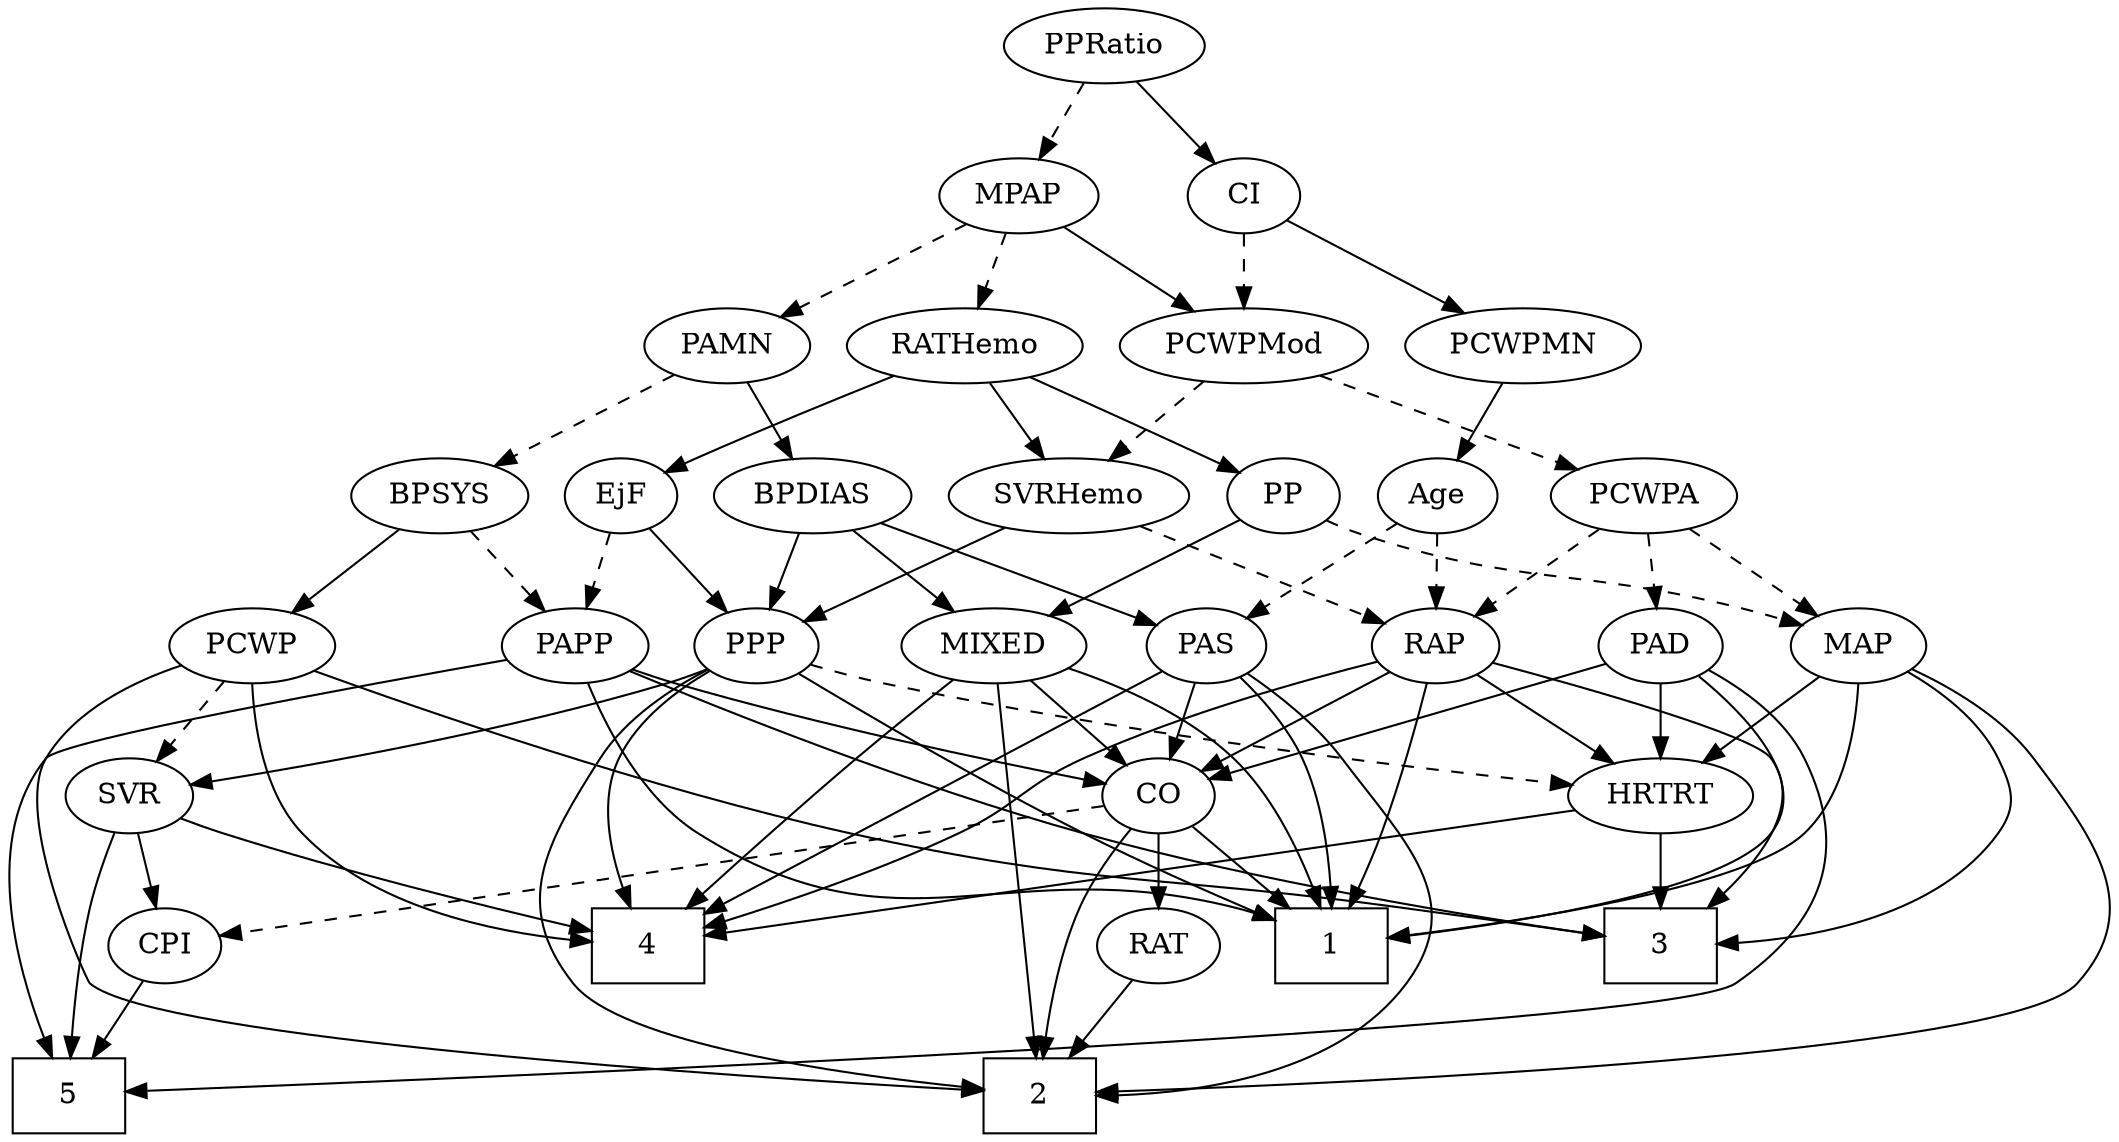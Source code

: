 strict digraph {
	graph [bb="0,0,1000,540"];
	node [label="\N"];
	1	[height=0.5,
		pos="542,90",
		shape=box,
		width=0.75];
	2	[height=0.5,
		pos="375,18",
		shape=box,
		width=0.75];
	3	[height=0.5,
		pos="781,90",
		shape=box,
		width=0.75];
	4	[height=0.5,
		pos="261,90",
		shape=box,
		width=0.75];
	5	[height=0.5,
		pos="27,18",
		shape=box,
		width=0.75];
	Age	[height=0.5,
		pos="722,306",
		width=0.75];
	RAP	[height=0.5,
		pos="781,234",
		width=0.77632];
	Age -> RAP	[pos="e,768.22,250.16 734.8,289.81 742.61,280.55 752.75,268.52 761.53,258.09",
		style=dashed];
	PAS	[height=0.5,
		pos="418,234",
		width=0.75];
	Age -> PAS	[pos="e,438.53,245.93 701.47,294.07 696.51,291.78 691.15,289.58 686,288 586.24,257.41 553.76,282.59 454,252 452.07,251.41 450.11,250.73 \
448.15,249.99",
		style=dashed];
	EjF	[height=0.5,
		pos="532,306",
		width=0.75];
	PPP	[height=0.5,
		pos="572,234",
		width=0.75];
	EjF -> PPP	[pos="e,562.77,251.15 541.28,288.76 546.17,280.19 552.29,269.49 557.77,259.9",
		style=solid];
	PAPP	[height=0.5,
		pos="495,234",
		width=0.88464];
	EjF -> PAPP	[pos="e,503.79,251.63 523.42,288.76 519,280.4 513.51,270.02 508.53,260.61",
		style=dashed];
	RAP -> 1	[pos="e,569.19,91.757 798.18,219.35 819.26,200.98 849.87,167.86 830,144 798.51,106.19 649.99,95.257 579.42,92.173",
		style=solid];
	RAP -> 3	[pos="e,808.19,94.442 808.19,229.56 836.83,224.32 880.55,211.39 901,180 909.73,166.59 909.73,157.41 901,144 882.79,116.04 846.12,102.73 \
818.08,96.45",
		style=solid];
	RAP -> 4	[pos="e,288.21,96.268 759.35,222.28 754.38,220.03 749.06,217.8 744,216 581.63,158.19 379.85,114.73 298.03,98.235",
		style=solid];
	CO	[height=0.5,
		pos="430,162",
		width=0.75];
	RAP -> CO	[pos="e,456.6,165.11 759.85,222.13 754.76,219.84 749.27,217.62 744,216 646.31,185.89 525.94,171.63 466.6,166.03",
		style=solid];
	HRTRT	[height=0.5,
		pos="781,162",
		width=1.1013];
	RAP -> HRTRT	[pos="e,781,180.1 781,215.7 781,207.98 781,198.71 781,190.11",
		style=solid];
	MIXED	[height=0.5,
		pos="333,234",
		width=1.1193];
	MIXED -> 1	[pos="e,514.99,95.444 340.49,216.2 350.16,196.31 368.78,163.45 394,144 426.96,118.58 473.17,104.64 505.15,97.522",
		style=solid];
	MIXED -> 2	[pos="e,347.85,19.282 295.99,226.6 221,213.54 57.871,184.68 54,180 43.036,166.76 37.174,93.596 56,72 92.334,30.319 261.63,21.402 337.75,\
19.506",
		style=solid];
	MIXED -> 4	[pos="e,252.18,108.2 301.26,222.53 281.83,214.28 258.54,200.67 247,180 236.33,160.9 241.5,136.1 248.39,117.54",
		style=solid];
	MIXED -> CO	[pos="e,412.38,175.71 353.57,218.15 368.3,207.52 388.26,193.13 404.08,181.71",
		style=solid];
	MPAP	[height=0.5,
		pos="528,450",
		width=0.97491];
	PAMN	[height=0.5,
		pos="373,378",
		width=1.011];
	MPAP -> PAMN	[pos="e,398.89,390.69 502.4,437.44 476.68,425.82 436.83,407.83 408.15,394.88",
		style=dashed];
	RATHemo	[height=0.5,
		pos="508,378",
		width=1.3721];
	MPAP -> RATHemo	[pos="e,512.94,396.28 523.16,432.05 520.93,424.26 518.23,414.82 515.74,406.08",
		style=dashed];
	PCWPMod	[height=0.5,
		pos="627,378",
		width=1.4443];
	MPAP -> PCWPMod	[pos="e,605.28,394.36 548.03,434.83 562.05,424.92 581.02,411.51 596.85,400.31",
		style=solid];
	BPSYS	[height=0.5,
		pos="275,306",
		width=1.0471];
	PCWP	[height=0.5,
		pos="185,234",
		width=0.97491];
	BPSYS -> PCWP	[pos="e,203.44,249.35 255.91,290.15 242.97,280.09 225.7,266.65 211.44,255.56",
		style=solid];
	BPSYS -> PAPP	[pos="e,470.48,245.76 303.71,294.2 309.72,292.06 316.04,289.89 322,288 379.97,269.64 396.46,271.69 454,252 456.28,251.22 458.61,250.38 \
460.94,249.5",
		style=dashed];
	PAD	[height=0.5,
		pos="706,234",
		width=0.79437];
	PAD -> 1	[pos="e,561.8,108.14 689.68,218.87 661.62,194.58 603.98,144.66 569.59,114.89",
		style=solid];
	PAD -> 5	[pos="e,54.378,20.609 728.47,222.84 733.56,220.57 738.96,218.18 744,216 782.03,199.54 807.04,214.5 830,180 844.36,158.43 826,80.049 817,\
72 809.89,65.639 220.25,30.409 64.42,21.202",
		style=solid];
	PAD -> CO	[pos="e,454.9,169.31 680.03,226.41 630.13,213.76 520.83,186.04 464.73,171.81",
		style=solid];
	PAD -> HRTRT	[pos="e,764.44,178.46 721.54,218.5 731.72,209 745.23,196.38 756.8,185.58",
		style=solid];
	CO -> 1	[pos="e,514.92,107.93 449,149.13 464.62,139.36 487.2,125.25 506.2,113.37",
		style=solid];
	CO -> 2	[pos="e,376.7,36.326 417.25,145.7 409.44,135.59 399.85,121.71 394,108 385.59,88.293 380.76,64.488 378.07,46.458",
		style=solid];
	CPI	[height=0.5,
		pos="92,90",
		width=0.75];
	CO -> CPI	[pos="e,117.7,96.322 404.6,155.74 345.01,143.4 196.16,112.57 127.6,98.373",
		style=dashed];
	RAT	[height=0.5,
		pos="430,90",
		width=0.75827];
	CO -> RAT	[pos="e,430,108.1 430,143.7 430,135.98 430,126.71 430,118.11",
		style=solid];
	PAS -> 1	[pos="e,527.58,108.19 431.57,218.25 441.24,207.68 454.52,193.05 466,180 484.85,158.57 505.9,133.85 521.06,115.92",
		style=solid];
	PAS -> 2	[pos="e,347.83,19.708 396.91,222.4 392.07,220.15 386.9,217.89 382,216 330.43,196.15 305.63,215.15 263,180 235.08,156.98 233.7,143.12 225,\
108 221.15,92.469 215.76,85.063 225,72 250.4,36.084 302.26,24.343 337.82,20.599",
		style=solid];
	PAS -> 4	[pos="e,261.14,108.28 396.82,222.63 391.98,220.36 386.84,218.04 382,216 339.61,198.17 315.99,213.98 285,180 269.71,163.24 264,137.75 261.94,\
118.34",
		style=solid];
	PAS -> CO	[pos="e,427.04,180.28 420.9,216.05 422.23,208.35 423.82,199.03 425.31,190.36",
		style=solid];
	PAMN -> BPSYS	[pos="e,295.14,321.38 353.17,362.83 338.92,352.65 319.49,338.78 303.57,327.41",
		style=dashed];
	BPDIAS	[height=0.5,
		pos="373,306",
		width=1.1735];
	PAMN -> BPDIAS	[pos="e,373,324.1 373,359.7 373,351.98 373,342.71 373,334.11",
		style=solid];
	RATHemo -> EjF	[pos="e,526.24,323.79 513.81,360.05 516.55,352.06 519.89,342.33 522.95,333.4",
		style=solid];
	SVRHemo	[height=0.5,
		pos="627,306",
		width=1.3902];
	RATHemo -> SVRHemo	[pos="e,602.09,321.65 532.95,362.33 550.48,352.01 574.14,338.1 593.34,326.8",
		style=solid];
	PP	[height=0.5,
		pos="460,306",
		width=0.75];
	RATHemo -> PP	[pos="e,470.96,322.99 496.62,360.41 490.68,351.74 483.29,340.97 476.71,331.38",
		style=solid];
	CPI -> 5	[pos="e,42.823,36.04 78.215,74.155 69.96,65.264 59.26,53.742 49.777,43.529",
		style=solid];
	RAT -> 2	[pos="e,388.46,36.127 418.07,73.811 411.25,65.141 402.54,54.052 394.74,44.12",
		style=solid];
	SVR	[height=0.5,
		pos="91,162",
		width=0.77632];
	SVR -> 4	[pos="e,233.96,102.14 113.93,151.56 142.3,139.88 190.97,119.84 224.5,106.03",
		style=solid];
	SVR -> 5	[pos="e,31.146,36.256 79.102,145.43 71.707,135.21 62.418,121.31 56,108 46.382,88.055 38.787,64.128 33.786,46.108",
		style=solid];
	SVR -> CPI	[pos="e,91.756,108.1 91.247,143.7 91.357,135.98 91.49,126.71 91.613,118.11",
		style=solid];
	PCWPA	[height=0.5,
		pos="809,306",
		width=1.1555];
	PCWPMod -> PCWPA	[pos="e,778.85,318.6 660.38,364.16 691.07,352.36 736.61,334.84 769.19,322.31",
		style=dashed];
	PCWPMod -> SVRHemo	[pos="e,627,324.1 627,359.7 627,351.98 627,342.71 627,334.11",
		style=dashed];
	PCWPA -> RAP	[pos="e,787.72,251.79 802.22,288.05 798.99,279.97 795.05,270.12 791.44,261.11",
		style=dashed];
	PCWPA -> PAD	[pos="e,724.89,247.84 787.66,290.5 771.9,279.79 750.33,265.13 733.32,253.57",
		style=dashed];
	MAP	[height=0.5,
		pos="910,234",
		width=0.84854];
	PCWPA -> MAP	[pos="e,891,248.17 830.42,290.15 845.57,279.66 866.01,265.49 882.38,254.14",
		style=dashed];
	PCWPMN	[height=0.5,
		pos="747,378",
		width=1.3902];
	PCWPMN -> Age	[pos="e,728,323.79 740.95,360.05 738.09,352.06 734.62,342.33 731.43,333.4",
		style=solid];
	SVRHemo -> RAP	[pos="e,758.7,245.27 656.84,291.54 680.49,280.85 714.38,265.51 744,252 745.78,251.19 747.62,250.35 749.47,249.5",
		style=dashed];
	SVRHemo -> PPP	[pos="e,584.19,250.51 613.97,288.41 606.99,279.53 598.27,268.44 590.6,258.67",
		style=solid];
	BPDIAS -> MIXED	[pos="e,342.69,251.96 363.52,288.41 358.81,280.16 353.01,270.01 347.73,260.78",
		style=solid];
	BPDIAS -> PAS	[pos="e,407.72,250.99 383.66,288.41 389.18,279.83 396.02,269.19 402.14,259.67",
		style=solid];
	BPDIAS -> PPP	[pos="e,550.88,245.53 405.09,294.25 411.35,292.16 417.88,290 424,288 473.69,271.73 487.37,271.2 536,252 537.83,251.28 539.7,250.5 541.58,\
249.7",
		style=solid];
	MAP -> 1	[pos="e,569.39,93.088 902.99,216.16 893.5,195.59 874.53,161.39 847,144 803.02,116.22 651.18,100.15 579.73,93.963",
		style=solid];
	MAP -> 2	[pos="e,402.2,18.271 936.06,224.43 955.88,216.38 981.76,202.2 994,180 1001.7,165.99 1002.1,157.77 994,144 960.18,86.817 926.36,91.974 \
863,72 701.04,20.946 495.55,17.26 412.42,18.133",
		style=solid];
	MAP -> 3	[pos="e,808.15,94.294 932.9,221.92 948.49,212.99 967.89,198.82 977,180 983.97,165.6 986.73,156.7 977,144 957.81,118.93 869.48,102.99 818.19,\
95.682",
		style=solid];
	MAP -> HRTRT	[pos="e,805.64,176.37 888.12,221.13 867.94,210.17 837.68,193.76 814.47,181.16",
		style=solid];
	PP -> MIXED	[pos="e,357.37,248.43 439.88,293.91 420.12,283.02 389.63,266.21 366.26,253.33",
		style=solid];
	PP -> MAP	[pos="e,881.49,240.81 480.49,293.91 485.45,291.62 490.81,289.47 496,288 634.54,248.72 675.55,273.1 818,252 835.7,249.38 855.2,245.87 871.67,\
242.71",
		style=dashed];
	PPP -> 1	[pos="e,545.65,108.27 568.44,216.15 563.33,191.94 553.84,147.05 547.73,118.13",
		style=solid];
	PPP -> 2	[pos="e,402.32,22.044 578.91,216.31 590.83,184.54 611,114.72 578,72 557.91,45.989 465.26,30.312 412.34,23.326",
		style=solid];
	PPP -> 4	[pos="e,281.78,108.23 550.97,222.24 546.13,219.99 540.94,217.78 536,216 474.72,194 453.48,206.49 394,180 355.3,162.76 315.51,134.48 289.66,\
114.43",
		style=solid];
	PPP -> SVR	[pos="e,118.49,165.75 551.5,221.93 546.55,219.65 541.18,217.49 536,216 497.18,204.84 228.55,176.91 128.47,166.76",
		style=solid];
	PPP -> HRTRT	[pos="e,750.08,173.36 595.57,225.11 630.73,213.33 697.38,191.01 740.46,176.58",
		style=dashed];
	PPRatio	[height=0.5,
		pos="568,522",
		width=1.1013];
	PPRatio -> MPAP	[pos="e,537.41,467.47 558.52,504.41 553.74,496.04 547.83,485.71 542.5,476.37",
		style=dashed];
	CI	[height=0.5,
		pos="627,450",
		width=0.75];
	PPRatio -> CI	[pos="e,614.2,466.19 581.68,504.76 589.42,495.59 599.22,483.96 607.72,473.88",
		style=solid];
	PCWP -> 2	[pos="e,347.84,18.998 150.36,231.05 116.17,227.07 65.537,215.18 41,180 13.539,140.63 9.8318,108.5 41,72 78.776,27.756 258.23,20.252 337.36,\
19.119",
		style=solid];
	PCWP -> 3	[pos="e,753.76,92.24 208.7,220.42 246.68,200.84 324.05,163.31 394,144 519.29,109.41 673.9,96.908 743.69,92.807",
		style=solid];
	PCWP -> 4	[pos="e,251.72,108.35 193.87,216.43 206.88,192.11 231.3,146.5 246.82,117.49",
		style=solid];
	PCWP -> SVR	[pos="e,108.72,176.2 165.98,218.83 151.86,208.32 132.43,193.86 116.9,182.28",
		style=dashed];
	CI -> PCWPMod	[pos="e,627,396.1 627,431.7 627,423.98 627,414.71 627,406.11",
		style=dashed];
	CI -> PCWPMN	[pos="e,721.73,393.74 646.82,437.44 664.76,426.98 691.57,411.34 712.94,398.87",
		style=solid];
	PAPP -> 1	[pos="e,536.28,108.27 500.58,216.15 508.59,191.94 523.45,147.05 533.02,118.13",
		style=solid];
	PAPP -> 3	[pos="e,753.96,104.42 518.4,221.38 568.3,196.61 685.41,138.46 744.92,108.91",
		style=solid];
	PAPP -> 5	[pos="e,23.757,36.111 471.13,221.68 465.61,219.47 459.69,217.4 454,216 367.34,194.66 121.04,238.91 54,180 16.312,146.88 17.836,82.579 \
22.363,46.057",
		style=solid];
	PAPP -> CO	[pos="e,443.63,177.68 480.9,217.81 472,208.23 460.37,195.7 450.47,185.04",
		style=solid];
	HRTRT -> 3	[pos="e,781,108.1 781,143.7 781,135.98 781,126.71 781,118.11",
		style=solid];
	HRTRT -> 4	[pos="e,288.25,94.529 745.26,153.87 728.26,150.61 707.62,146.85 689,144 558.44,123.99 525.07,124.37 394,108 361.68,103.96 324.96,99.26 \
298.3,95.825",
		style=solid];
}
